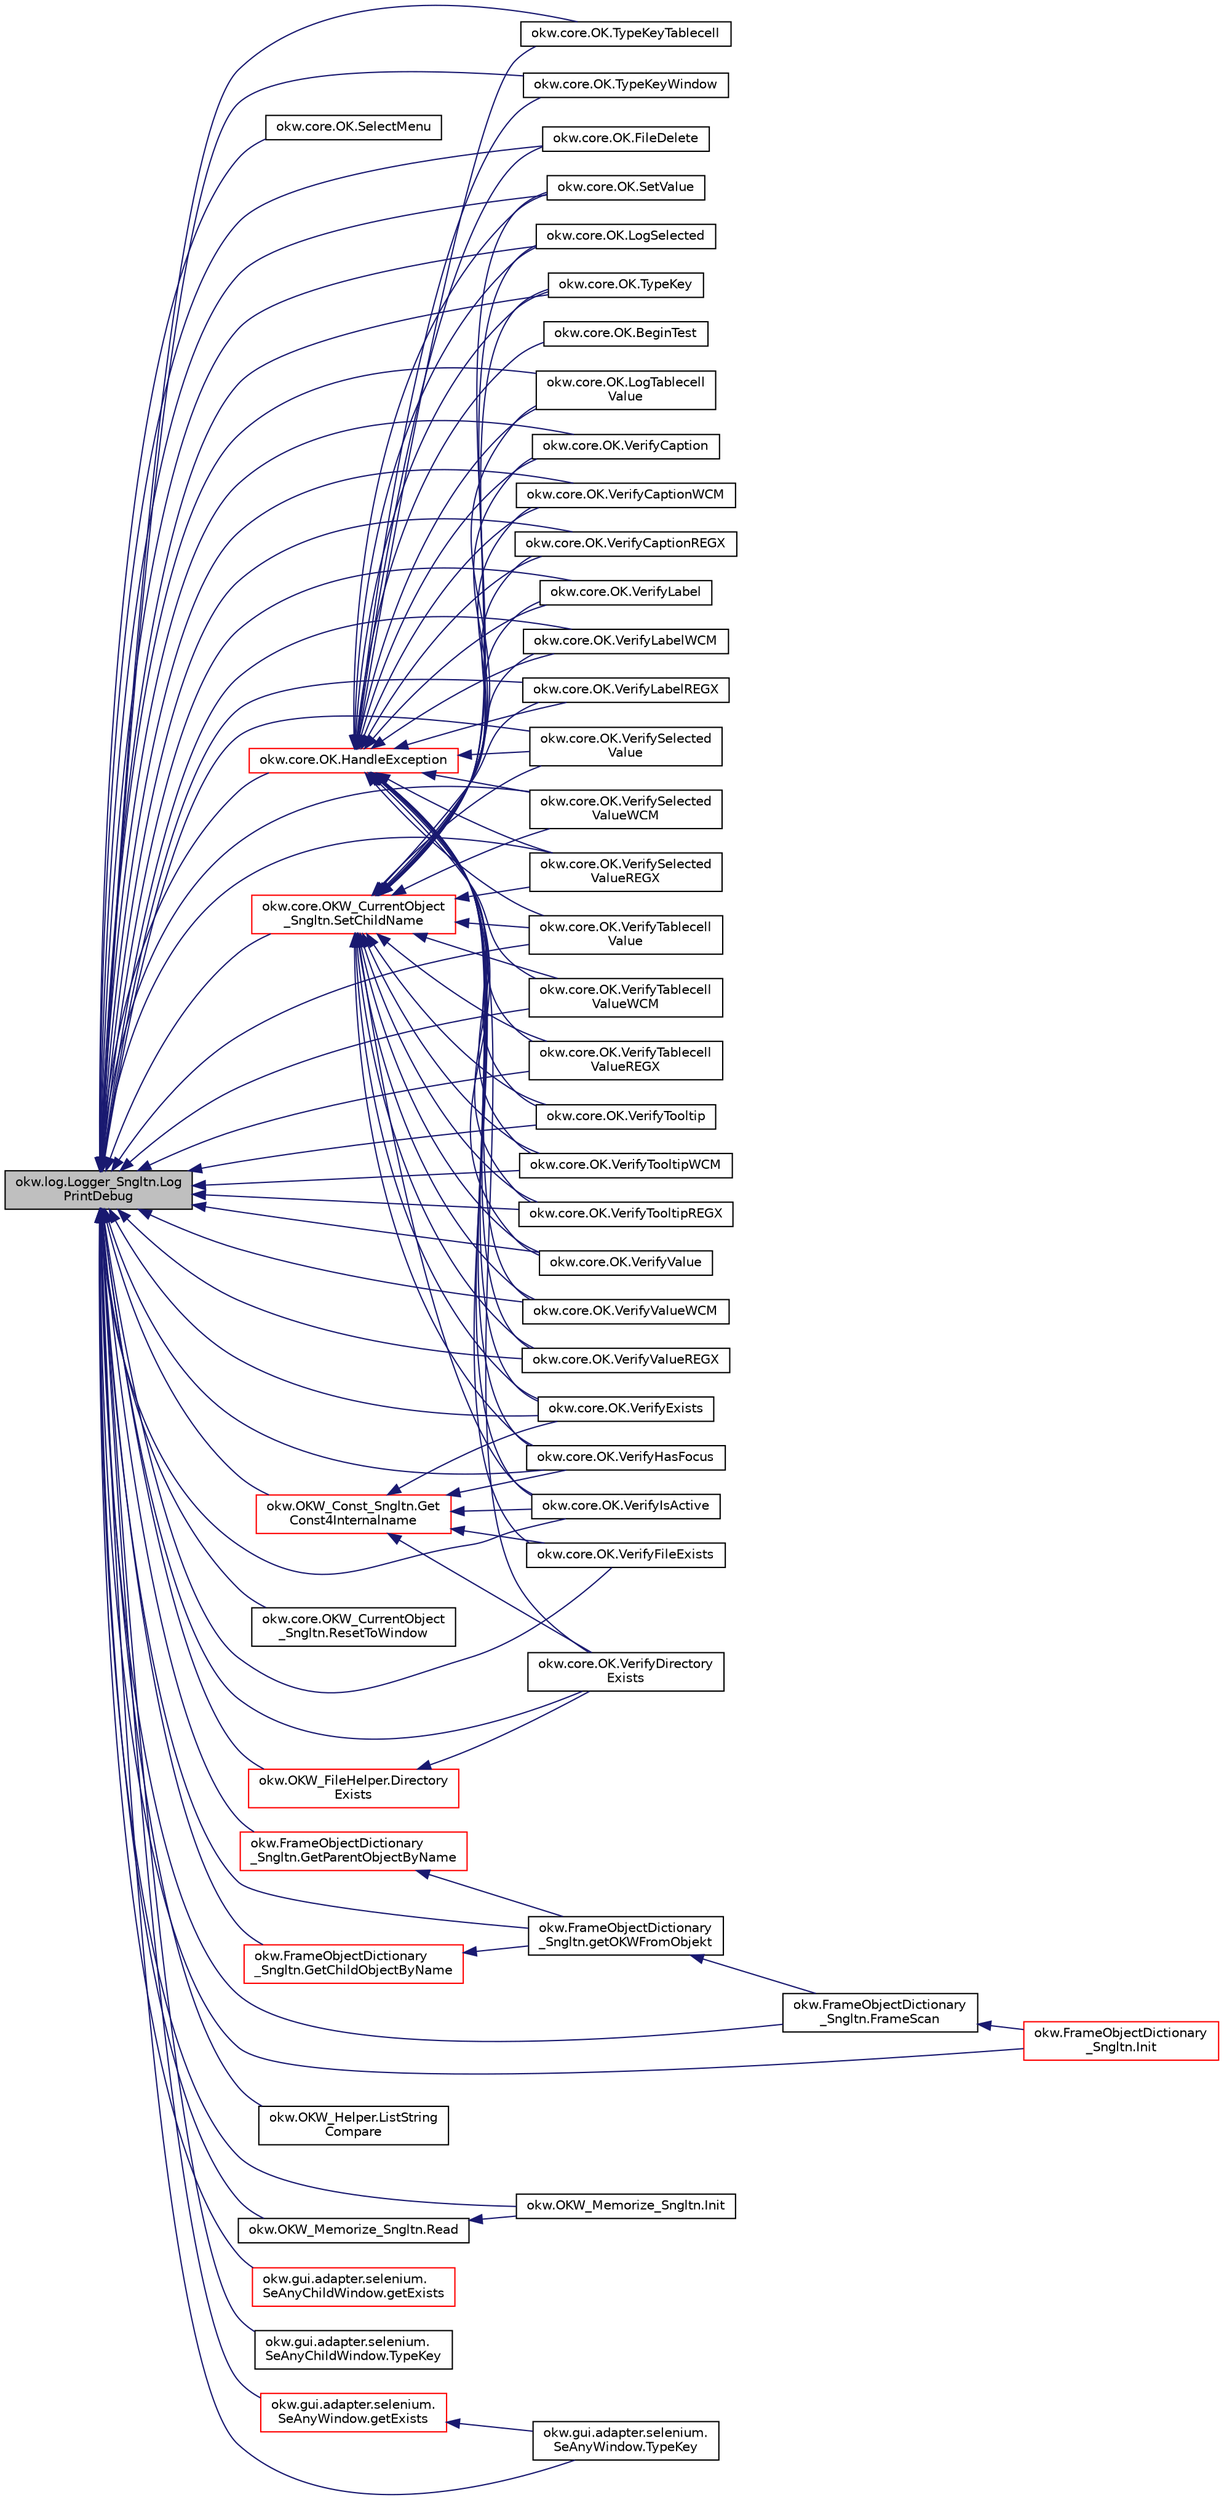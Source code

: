 digraph "okw.log.Logger_Sngltn.LogPrintDebug"
{
 // INTERACTIVE_SVG=YES
  edge [fontname="Helvetica",fontsize="10",labelfontname="Helvetica",labelfontsize="10"];
  node [fontname="Helvetica",fontsize="10",shape=record];
  rankdir="LR";
  Node342 [label="okw.log.Logger_Sngltn.Log\lPrintDebug",height=0.2,width=0.4,color="black", fillcolor="grey75", style="filled", fontcolor="black"];
  Node342 -> Node343 [dir="back",color="midnightblue",fontsize="10",style="solid",fontname="Helvetica"];
  Node343 [label="okw.core.OK.LogSelected",height=0.2,width=0.4,color="black", fillcolor="white", style="filled",URL="$classokw_1_1core_1_1_o_k.html#af480aabf37fd55561892d9effcdaf182",tooltip="Dokumentiert den markierten Text des gegebenen Objekts. "];
  Node342 -> Node344 [dir="back",color="midnightblue",fontsize="10",style="solid",fontname="Helvetica"];
  Node344 [label="okw.core.OK.LogTablecell\lValue",height=0.2,width=0.4,color="black", fillcolor="white", style="filled",URL="$classokw_1_1core_1_1_o_k.html#a7c6a02d1f58952de8cc3591379cdfbe3",tooltip="Dokumentiert den Wert der ausgewählten Zelle. "];
  Node342 -> Node345 [dir="back",color="midnightblue",fontsize="10",style="solid",fontname="Helvetica"];
  Node345 [label="okw.core.OK.SelectMenu",height=0.2,width=0.4,color="black", fillcolor="white", style="filled",URL="$classokw_1_1core_1_1_o_k.html#a691dd78240ef7e8a609b05e431c54f8c",tooltip="Wählt den gegebenen Menüeintrag aus. "];
  Node342 -> Node346 [dir="back",color="midnightblue",fontsize="10",style="solid",fontname="Helvetica"];
  Node346 [label="okw.core.OK.SetValue",height=0.2,width=0.4,color="black", fillcolor="white", style="filled",URL="$classokw_1_1core_1_1_o_k.html#a6af4fe0d34a701aefc8ce67657b3c432",tooltip="Setzt den Wert des gegebenen Fensterobjekts auf den gegebenen Wert. "];
  Node342 -> Node347 [dir="back",color="midnightblue",fontsize="10",style="solid",fontname="Helvetica"];
  Node347 [label="okw.core.OK.TypeKey",height=0.2,width=0.4,color="black", fillcolor="white", style="filled",URL="$classokw_1_1core_1_1_o_k.html#a4600012e7b1fdbedcee36313d0397fd5",tooltip="Tastatureingaben von Daten in das aktive Fensterobjekt. "];
  Node342 -> Node348 [dir="back",color="midnightblue",fontsize="10",style="solid",fontname="Helvetica"];
  Node348 [label="okw.core.OK.TypeKeyTablecell",height=0.2,width=0.4,color="black", fillcolor="white", style="filled",URL="$classokw_1_1core_1_1_o_k.html#afbfb6cebd96c8087190627a4c0d0f7c4",tooltip="Eingabe von Daten in eine gegebene Tabellenzelle über die Tastatur. "];
  Node342 -> Node349 [dir="back",color="midnightblue",fontsize="10",style="solid",fontname="Helvetica"];
  Node349 [label="okw.core.OK.TypeKeyWindow",height=0.2,width=0.4,color="black", fillcolor="white", style="filled",URL="$classokw_1_1core_1_1_o_k.html#ad91da46f1631eed55757d42061543e86",tooltip="Tastatureingabe in ein bestimmtes Fensterobjekt. "];
  Node342 -> Node350 [dir="back",color="midnightblue",fontsize="10",style="solid",fontname="Helvetica"];
  Node350 [label="okw.core.OK.VerifyCaption",height=0.2,width=0.4,color="black", fillcolor="white", style="filled",URL="$classokw_1_1core_1_1_o_k.html#afe1a1b392d59c5ceef93ed6d0cfd2e01",tooltip="Prüft den Standardwert eines Objektes (in den meisten Fällen ist dies der angezeigte Text)..."];
  Node342 -> Node351 [dir="back",color="midnightblue",fontsize="10",style="solid",fontname="Helvetica"];
  Node351 [label="okw.core.OK.VerifyCaptionWCM",height=0.2,width=0.4,color="black", fillcolor="white", style="filled",URL="$classokw_1_1core_1_1_o_k.html#a461f7511030e7975fe983b2509527529",tooltip="Prüft den Standardwert eines Objektes (in den meisten Fällen ist dies der angezeigte Text)..."];
  Node342 -> Node352 [dir="back",color="midnightblue",fontsize="10",style="solid",fontname="Helvetica"];
  Node352 [label="okw.core.OK.VerifyCaptionREGX",height=0.2,width=0.4,color="black", fillcolor="white", style="filled",URL="$classokw_1_1core_1_1_o_k.html#a7b0869a2a6df63be61899963dc35d768",tooltip="Überprüft die Überschrift des Objektes. "];
  Node342 -> Node353 [dir="back",color="midnightblue",fontsize="10",style="solid",fontname="Helvetica"];
  Node353 [label="okw.core.OK.VerifyExists",height=0.2,width=0.4,color="black", fillcolor="white", style="filled",URL="$classokw_1_1core_1_1_o_k.html#a9785853231d70946dcbbfcd44b509c25",tooltip="Prüft, ob das gegebene Objekt existiert. "];
  Node342 -> Node354 [dir="back",color="midnightblue",fontsize="10",style="solid",fontname="Helvetica"];
  Node354 [label="okw.core.OK.VerifyHasFocus",height=0.2,width=0.4,color="black", fillcolor="white", style="filled",URL="$classokw_1_1core_1_1_o_k.html#a4950117cbe9cd2b769ae529bbdc1f897",tooltip="Vergleicht den Fokus-Zustand des gegebenen Objekts mit dem erwarteten Wert. "];
  Node342 -> Node355 [dir="back",color="midnightblue",fontsize="10",style="solid",fontname="Helvetica"];
  Node355 [label="okw.core.OK.VerifyIsActive",height=0.2,width=0.4,color="black", fillcolor="white", style="filled",URL="$classokw_1_1core_1_1_o_k.html#a071aec5319238e209cfc6f1434ea13e8",tooltip="copydoc IOKW_State::VerifyHasFocus(String,String) "];
  Node342 -> Node356 [dir="back",color="midnightblue",fontsize="10",style="solid",fontname="Helvetica"];
  Node356 [label="okw.core.OK.VerifyLabel",height=0.2,width=0.4,color="black", fillcolor="white", style="filled",URL="$classokw_1_1core_1_1_o_k.html#a1bfa8ae24fc44958e4e3c4272c120bb8",tooltip="Überprüft die Beschreibung des Objektes. "];
  Node342 -> Node357 [dir="back",color="midnightblue",fontsize="10",style="solid",fontname="Helvetica"];
  Node357 [label="okw.core.OK.VerifyLabelWCM",height=0.2,width=0.4,color="black", fillcolor="white", style="filled",URL="$classokw_1_1core_1_1_o_k.html#a4187442dc3574358fda8af18cb03f15e",tooltip="Überprüft die Beschreibung des Objektes. "];
  Node342 -> Node358 [dir="back",color="midnightblue",fontsize="10",style="solid",fontname="Helvetica"];
  Node358 [label="okw.core.OK.VerifyLabelREGX",height=0.2,width=0.4,color="black", fillcolor="white", style="filled",URL="$classokw_1_1core_1_1_o_k.html#aeedf0dfdfe514b50ad774eb187a8cc34",tooltip="Überprüft die Überschrift des Objektes. "];
  Node342 -> Node359 [dir="back",color="midnightblue",fontsize="10",style="solid",fontname="Helvetica"];
  Node359 [label="okw.core.OK.VerifySelected\lValue",height=0.2,width=0.4,color="black", fillcolor="white", style="filled",URL="$classokw_1_1core_1_1_o_k.html#a648f371fccab2eded552b69adf164bbd",tooltip="Vergleicht den ausgewählten Wert des gegebenen Listenobjekts mit dem erwarteten Wert. "];
  Node342 -> Node360 [dir="back",color="midnightblue",fontsize="10",style="solid",fontname="Helvetica"];
  Node360 [label="okw.core.OK.VerifySelected\lValueWCM",height=0.2,width=0.4,color="black", fillcolor="white", style="filled",URL="$classokw_1_1core_1_1_o_k.html#a3264319aa4b0bc4ac7b204ae5d6a0a4b"];
  Node342 -> Node361 [dir="back",color="midnightblue",fontsize="10",style="solid",fontname="Helvetica"];
  Node361 [label="okw.core.OK.VerifySelected\lValueREGX",height=0.2,width=0.4,color="black", fillcolor="white", style="filled",URL="$classokw_1_1core_1_1_o_k.html#a53bc3562ca05078ebddbf5af03719d3f"];
  Node342 -> Node362 [dir="back",color="midnightblue",fontsize="10",style="solid",fontname="Helvetica"];
  Node362 [label="okw.core.OK.VerifyTablecell\lValue",height=0.2,width=0.4,color="black", fillcolor="white", style="filled",URL="$classokw_1_1core_1_1_o_k.html#a3548a5a8ddfbf7f84bfe18ba200e1b35",tooltip="Vergleicht den Inhalt der gegebenen Tabellenzelle mit dem erwarteten Wert. "];
  Node342 -> Node363 [dir="back",color="midnightblue",fontsize="10",style="solid",fontname="Helvetica"];
  Node363 [label="okw.core.OK.VerifyTablecell\lValueWCM",height=0.2,width=0.4,color="black", fillcolor="white", style="filled",URL="$classokw_1_1core_1_1_o_k.html#a30fc98c4004c99e3e37047deac6ad16f"];
  Node342 -> Node364 [dir="back",color="midnightblue",fontsize="10",style="solid",fontname="Helvetica"];
  Node364 [label="okw.core.OK.VerifyTablecell\lValueREGX",height=0.2,width=0.4,color="black", fillcolor="white", style="filled",URL="$classokw_1_1core_1_1_o_k.html#a84abe8cdf2426bde23d357c89a6822a6",tooltip="Vergleicht den Inhalt der gegebenen Tabellenzelle mit dem erwarteten Wert. "];
  Node342 -> Node365 [dir="back",color="midnightblue",fontsize="10",style="solid",fontname="Helvetica"];
  Node365 [label="okw.core.OK.VerifyTooltip",height=0.2,width=0.4,color="black", fillcolor="white", style="filled",URL="$classokw_1_1core_1_1_o_k.html#a9f5e0c09b6d74adf4265e3c84cf700d1",tooltip="Prüft den Tooltip-Text eines Objektes. "];
  Node342 -> Node366 [dir="back",color="midnightblue",fontsize="10",style="solid",fontname="Helvetica"];
  Node366 [label="okw.core.OK.VerifyTooltipWCM",height=0.2,width=0.4,color="black", fillcolor="white", style="filled",URL="$classokw_1_1core_1_1_o_k.html#adbf2e96978ec22c0d8febdee394a60e6",tooltip="Prüft den Tooltip-Text eines Objektes (in den meisten Fällen ist dies der angezeigte Text)..."];
  Node342 -> Node367 [dir="back",color="midnightblue",fontsize="10",style="solid",fontname="Helvetica"];
  Node367 [label="okw.core.OK.VerifyTooltipREGX",height=0.2,width=0.4,color="black", fillcolor="white", style="filled",URL="$classokw_1_1core_1_1_o_k.html#a95d9d7b4bc22bd4deae5398394d90e3a",tooltip="Prüft den Standardwert eines Objektes (in den meisten Fällen ist dies der angezeigte Text)..."];
  Node342 -> Node368 [dir="back",color="midnightblue",fontsize="10",style="solid",fontname="Helvetica"];
  Node368 [label="okw.core.OK.VerifyValue",height=0.2,width=0.4,color="black", fillcolor="white", style="filled",URL="$classokw_1_1core_1_1_o_k.html#a68529a54c5b950d3aa005bb87890b703",tooltip="Prüft den Standardwert eines Objektes (in den meisten Fällen ist dies der angezeigte Text)..."];
  Node342 -> Node369 [dir="back",color="midnightblue",fontsize="10",style="solid",fontname="Helvetica"];
  Node369 [label="okw.core.OK.VerifyValueWCM",height=0.2,width=0.4,color="black", fillcolor="white", style="filled",URL="$classokw_1_1core_1_1_o_k.html#a6aafc82b46b36f952f2dd61db0f124b8",tooltip="Prüft den Standardwert eines Objektes (in den meisten Fällen ist dies der angezeigte Text)..."];
  Node342 -> Node370 [dir="back",color="midnightblue",fontsize="10",style="solid",fontname="Helvetica"];
  Node370 [label="okw.core.OK.VerifyValueREGX",height=0.2,width=0.4,color="black", fillcolor="white", style="filled",URL="$classokw_1_1core_1_1_o_k.html#acb6c973210e73f47ee34f9df6eac7f83",tooltip="Wichtig: Ein \"EMPTY\"-Wert ist ein ArrayList String welche keine Array-Elemte enthält, also ArrayList.Size() = 0! "];
  Node342 -> Node371 [dir="back",color="midnightblue",fontsize="10",style="solid",fontname="Helvetica"];
  Node371 [label="okw.core.OK.HandleException",height=0.2,width=0.4,color="red", fillcolor="white", style="filled",URL="$classokw_1_1core_1_1_o_k.html#a1d020010a639b1aba44f93f4d046611d",tooltip="Zentrale Exception-Behandlung. "];
  Node371 -> Node372 [dir="back",color="midnightblue",fontsize="10",style="solid",fontname="Helvetica"];
  Node372 [label="okw.core.OK.BeginTest",height=0.2,width=0.4,color="black", fillcolor="white", style="filled",URL="$classokw_1_1core_1_1_o_k.html#a594d5a3518a401240bc1868f5883a393",tooltip="Markiert den Anfang eines neuen Testfalls. "];
  Node371 -> Node343 [dir="back",color="midnightblue",fontsize="10",style="solid",fontname="Helvetica"];
  Node371 -> Node344 [dir="back",color="midnightblue",fontsize="10",style="solid",fontname="Helvetica"];
  Node371 -> Node346 [dir="back",color="midnightblue",fontsize="10",style="solid",fontname="Helvetica"];
  Node371 -> Node347 [dir="back",color="midnightblue",fontsize="10",style="solid",fontname="Helvetica"];
  Node371 -> Node348 [dir="back",color="midnightblue",fontsize="10",style="solid",fontname="Helvetica"];
  Node371 -> Node349 [dir="back",color="midnightblue",fontsize="10",style="solid",fontname="Helvetica"];
  Node371 -> Node350 [dir="back",color="midnightblue",fontsize="10",style="solid",fontname="Helvetica"];
  Node371 -> Node351 [dir="back",color="midnightblue",fontsize="10",style="solid",fontname="Helvetica"];
  Node371 -> Node352 [dir="back",color="midnightblue",fontsize="10",style="solid",fontname="Helvetica"];
  Node371 -> Node353 [dir="back",color="midnightblue",fontsize="10",style="solid",fontname="Helvetica"];
  Node371 -> Node354 [dir="back",color="midnightblue",fontsize="10",style="solid",fontname="Helvetica"];
  Node371 -> Node355 [dir="back",color="midnightblue",fontsize="10",style="solid",fontname="Helvetica"];
  Node371 -> Node356 [dir="back",color="midnightblue",fontsize="10",style="solid",fontname="Helvetica"];
  Node371 -> Node357 [dir="back",color="midnightblue",fontsize="10",style="solid",fontname="Helvetica"];
  Node371 -> Node358 [dir="back",color="midnightblue",fontsize="10",style="solid",fontname="Helvetica"];
  Node371 -> Node359 [dir="back",color="midnightblue",fontsize="10",style="solid",fontname="Helvetica"];
  Node371 -> Node360 [dir="back",color="midnightblue",fontsize="10",style="solid",fontname="Helvetica"];
  Node371 -> Node361 [dir="back",color="midnightblue",fontsize="10",style="solid",fontname="Helvetica"];
  Node371 -> Node362 [dir="back",color="midnightblue",fontsize="10",style="solid",fontname="Helvetica"];
  Node371 -> Node363 [dir="back",color="midnightblue",fontsize="10",style="solid",fontname="Helvetica"];
  Node371 -> Node364 [dir="back",color="midnightblue",fontsize="10",style="solid",fontname="Helvetica"];
  Node371 -> Node365 [dir="back",color="midnightblue",fontsize="10",style="solid",fontname="Helvetica"];
  Node371 -> Node366 [dir="back",color="midnightblue",fontsize="10",style="solid",fontname="Helvetica"];
  Node371 -> Node367 [dir="back",color="midnightblue",fontsize="10",style="solid",fontname="Helvetica"];
  Node371 -> Node368 [dir="back",color="midnightblue",fontsize="10",style="solid",fontname="Helvetica"];
  Node371 -> Node369 [dir="back",color="midnightblue",fontsize="10",style="solid",fontname="Helvetica"];
  Node371 -> Node370 [dir="back",color="midnightblue",fontsize="10",style="solid",fontname="Helvetica"];
  Node371 -> Node399 [dir="back",color="midnightblue",fontsize="10",style="solid",fontname="Helvetica"];
  Node399 [label="okw.core.OK.FileDelete",height=0.2,width=0.4,color="black", fillcolor="white", style="filled",URL="$classokw_1_1core_1_1_o_k.html#aef8ea8cabf9dfb28aef18611f69b5af3",tooltip="Löscht die gegebene Datei. "];
  Node371 -> Node400 [dir="back",color="midnightblue",fontsize="10",style="solid",fontname="Helvetica"];
  Node400 [label="okw.core.OK.VerifyFileExists",height=0.2,width=0.4,color="black", fillcolor="white", style="filled",URL="$classokw_1_1core_1_1_o_k.html#a8afdd9c8a47dc54aced5cce6226678ad",tooltip="Prüft, ob die gegebene Datei existiert. "];
  Node371 -> Node401 [dir="back",color="midnightblue",fontsize="10",style="solid",fontname="Helvetica"];
  Node401 [label="okw.core.OK.VerifyDirectory\lExists",height=0.2,width=0.4,color="black", fillcolor="white", style="filled",URL="$classokw_1_1core_1_1_o_k.html#aeec97e6090b2d4140c5961d81700b5cf",tooltip="Prüft, ob das gegebene Verzeichnis existiert. "];
  Node342 -> Node399 [dir="back",color="midnightblue",fontsize="10",style="solid",fontname="Helvetica"];
  Node342 -> Node400 [dir="back",color="midnightblue",fontsize="10",style="solid",fontname="Helvetica"];
  Node342 -> Node401 [dir="back",color="midnightblue",fontsize="10",style="solid",fontname="Helvetica"];
  Node342 -> Node402 [dir="back",color="midnightblue",fontsize="10",style="solid",fontname="Helvetica"];
  Node402 [label="okw.core.OKW_CurrentObject\l_Sngltn.ResetToWindow",height=0.2,width=0.4,color="black", fillcolor="white", style="filled",URL="$classokw_1_1core_1_1_o_k_w___current_object___sngltn.html#adcfe66c85b20f59386e350c3da031ce8",tooltip="Das aktuelle Objekt wird auf das Fenster zurückgesetzt. "];
  Node342 -> Node403 [dir="back",color="midnightblue",fontsize="10",style="solid",fontname="Helvetica"];
  Node403 [label="okw.core.OKW_CurrentObject\l_Sngltn.SetChildName",height=0.2,width=0.4,color="red", fillcolor="white", style="filled",URL="$classokw_1_1core_1_1_o_k_w___current_object___sngltn.html#aaf87c468ae2476e28fe8a4fb8f996277",tooltip="Setzt das Kindobjekt. "];
  Node403 -> Node343 [dir="back",color="midnightblue",fontsize="10",style="solid",fontname="Helvetica"];
  Node403 -> Node344 [dir="back",color="midnightblue",fontsize="10",style="solid",fontname="Helvetica"];
  Node403 -> Node346 [dir="back",color="midnightblue",fontsize="10",style="solid",fontname="Helvetica"];
  Node403 -> Node347 [dir="back",color="midnightblue",fontsize="10",style="solid",fontname="Helvetica"];
  Node403 -> Node350 [dir="back",color="midnightblue",fontsize="10",style="solid",fontname="Helvetica"];
  Node403 -> Node351 [dir="back",color="midnightblue",fontsize="10",style="solid",fontname="Helvetica"];
  Node403 -> Node352 [dir="back",color="midnightblue",fontsize="10",style="solid",fontname="Helvetica"];
  Node403 -> Node353 [dir="back",color="midnightblue",fontsize="10",style="solid",fontname="Helvetica"];
  Node403 -> Node354 [dir="back",color="midnightblue",fontsize="10",style="solid",fontname="Helvetica"];
  Node403 -> Node355 [dir="back",color="midnightblue",fontsize="10",style="solid",fontname="Helvetica"];
  Node403 -> Node356 [dir="back",color="midnightblue",fontsize="10",style="solid",fontname="Helvetica"];
  Node403 -> Node357 [dir="back",color="midnightblue",fontsize="10",style="solid",fontname="Helvetica"];
  Node403 -> Node358 [dir="back",color="midnightblue",fontsize="10",style="solid",fontname="Helvetica"];
  Node403 -> Node359 [dir="back",color="midnightblue",fontsize="10",style="solid",fontname="Helvetica"];
  Node403 -> Node360 [dir="back",color="midnightblue",fontsize="10",style="solid",fontname="Helvetica"];
  Node403 -> Node361 [dir="back",color="midnightblue",fontsize="10",style="solid",fontname="Helvetica"];
  Node403 -> Node362 [dir="back",color="midnightblue",fontsize="10",style="solid",fontname="Helvetica"];
  Node403 -> Node363 [dir="back",color="midnightblue",fontsize="10",style="solid",fontname="Helvetica"];
  Node403 -> Node364 [dir="back",color="midnightblue",fontsize="10",style="solid",fontname="Helvetica"];
  Node403 -> Node365 [dir="back",color="midnightblue",fontsize="10",style="solid",fontname="Helvetica"];
  Node403 -> Node366 [dir="back",color="midnightblue",fontsize="10",style="solid",fontname="Helvetica"];
  Node403 -> Node367 [dir="back",color="midnightblue",fontsize="10",style="solid",fontname="Helvetica"];
  Node403 -> Node368 [dir="back",color="midnightblue",fontsize="10",style="solid",fontname="Helvetica"];
  Node403 -> Node369 [dir="back",color="midnightblue",fontsize="10",style="solid",fontname="Helvetica"];
  Node403 -> Node370 [dir="back",color="midnightblue",fontsize="10",style="solid",fontname="Helvetica"];
  Node342 -> Node409 [dir="back",color="midnightblue",fontsize="10",style="solid",fontname="Helvetica"];
  Node409 [label="okw.FrameObjectDictionary\l_Sngltn.GetParentObjectByName",height=0.2,width=0.4,color="red", fillcolor="white", style="filled",URL="$classokw_1_1_frame_object_dictionary___sngltn.html#ad8f8fa2d1e817d6390238be819f0fc35",tooltip="Die Methode liefert das Frame-Object des gegebenen FN eines Fensterobjektes zurück. "];
  Node409 -> Node414 [dir="back",color="midnightblue",fontsize="10",style="solid",fontname="Helvetica"];
  Node414 [label="okw.FrameObjectDictionary\l_Sngltn.getOKWFromObjekt",height=0.2,width=0.4,color="black", fillcolor="white", style="filled",URL="$classokw_1_1_frame_object_dictionary___sngltn.html#a39e2832f14f2822d2365007804aebba1",tooltip="Holt die Referenz auf die Annotation des gegebenen Objektes. "];
  Node414 -> Node415 [dir="back",color="midnightblue",fontsize="10",style="solid",fontname="Helvetica"];
  Node415 [label="okw.FrameObjectDictionary\l_Sngltn.FrameScan",height=0.2,width=0.4,color="black", fillcolor="white", style="filled",URL="$classokw_1_1_frame_object_dictionary___sngltn.html#af54d00c1b571c20ac8276100b8aa16f9",tooltip="Liefert die Instanz der Klasse. "];
  Node415 -> Node416 [dir="back",color="midnightblue",fontsize="10",style="solid",fontname="Helvetica"];
  Node416 [label="okw.FrameObjectDictionary\l_Sngltn.Init",height=0.2,width=0.4,color="red", fillcolor="white", style="filled",URL="$classokw_1_1_frame_object_dictionary___sngltn.html#a4ded18b45836e476241446a612b8d9a6",tooltip="Methode initialisiert diese Klasse. "];
  Node342 -> Node419 [dir="back",color="midnightblue",fontsize="10",style="solid",fontname="Helvetica"];
  Node419 [label="okw.FrameObjectDictionary\l_Sngltn.GetChildObjectByName",height=0.2,width=0.4,color="red", fillcolor="white", style="filled",URL="$classokw_1_1_frame_object_dictionary___sngltn.html#ad6907b6c5e325dcb48932a56aefdbd38",tooltip="Die Methode liefert das Objekt des gegebenen Kindobjekttests zurück. "];
  Node419 -> Node414 [dir="back",color="midnightblue",fontsize="10",style="solid",fontname="Helvetica"];
  Node342 -> Node416 [dir="back",color="midnightblue",fontsize="10",style="solid",fontname="Helvetica"];
  Node342 -> Node415 [dir="back",color="midnightblue",fontsize="10",style="solid",fontname="Helvetica"];
  Node342 -> Node414 [dir="back",color="midnightblue",fontsize="10",style="solid",fontname="Helvetica"];
  Node342 -> Node420 [dir="back",color="midnightblue",fontsize="10",style="solid",fontname="Helvetica"];
  Node420 [label="okw.OKW_Const_Sngltn.Get\lConst4Internalname",height=0.2,width=0.4,color="red", fillcolor="white", style="filled",URL="$classokw_1_1_o_k_w___const___sngltn.html#a51cde06bf07e855ba4d69ff36b9a27f7",tooltip="Methode ermittelt für Internalname und der aktuell eingestellten Sprache den Wert für Const..."];
  Node420 -> Node353 [dir="back",color="midnightblue",fontsize="10",style="solid",fontname="Helvetica"];
  Node420 -> Node354 [dir="back",color="midnightblue",fontsize="10",style="solid",fontname="Helvetica"];
  Node420 -> Node355 [dir="back",color="midnightblue",fontsize="10",style="solid",fontname="Helvetica"];
  Node420 -> Node400 [dir="back",color="midnightblue",fontsize="10",style="solid",fontname="Helvetica"];
  Node420 -> Node401 [dir="back",color="midnightblue",fontsize="10",style="solid",fontname="Helvetica"];
  Node342 -> Node443 [dir="back",color="midnightblue",fontsize="10",style="solid",fontname="Helvetica"];
  Node443 [label="okw.OKW_FileHelper.Directory\lExists",height=0.2,width=0.4,color="red", fillcolor="white", style="filled",URL="$classokw_1_1_o_k_w___file_helper.html#a60cef340a0a3e1dbd2c0e705d6a77291",tooltip="Prüft, ob die gegebene fpsPaFiNa Datei existiert. "];
  Node443 -> Node401 [dir="back",color="midnightblue",fontsize="10",style="solid",fontname="Helvetica"];
  Node342 -> Node447 [dir="back",color="midnightblue",fontsize="10",style="solid",fontname="Helvetica"];
  Node447 [label="okw.OKW_Helper.ListString\lCompare",height=0.2,width=0.4,color="black", fillcolor="white", style="filled",URL="$classokw_1_1_o_k_w___helper.html#a3dc4f1382328c266b9be55638f531eeb",tooltip="Vergleicht zwei ListStrings inhaltlich miteinander. "];
  Node342 -> Node448 [dir="back",color="midnightblue",fontsize="10",style="solid",fontname="Helvetica"];
  Node448 [label="okw.OKW_Memorize_Sngltn.Init",height=0.2,width=0.4,color="black", fillcolor="white", style="filled",URL="$classokw_1_1_o_k_w___memorize___sngltn.html#aafe19090af20af9015a07f0d527e6250",tooltip="Initialsiert die Klasse OKW.OKW_Memorize. "];
  Node342 -> Node449 [dir="back",color="midnightblue",fontsize="10",style="solid",fontname="Helvetica"];
  Node449 [label="okw.OKW_Memorize_Sngltn.Read",height=0.2,width=0.4,color="black", fillcolor="white", style="filled",URL="$classokw_1_1_o_k_w___memorize___sngltn.html#a6f633e03d4d355c7bb31a617be385355",tooltip="Liest die Werte der Klasse OKW_Memorize aus einer Datei, gegeben in OKW.OKW_Ini.Xml_Ini_xml, ein. "];
  Node449 -> Node448 [dir="back",color="midnightblue",fontsize="10",style="solid",fontname="Helvetica"];
  Node342 -> Node450 [dir="back",color="midnightblue",fontsize="10",style="solid",fontname="Helvetica"];
  Node450 [label="okw.gui.adapter.selenium.\lSeAnyChildWindow.getExists",height=0.2,width=0.4,color="red", fillcolor="white", style="filled",URL="$classokw_1_1gui_1_1adapter_1_1selenium_1_1_se_any_child_window.html#abbf4e30bd11acd1ad0c06706a6e43871",tooltip="Prüft die Existenz des aktuellen Objektes. "];
  Node342 -> Node429 [dir="back",color="midnightblue",fontsize="10",style="solid",fontname="Helvetica"];
  Node429 [label="okw.gui.adapter.selenium.\lSeAnyChildWindow.TypeKey",height=0.2,width=0.4,color="black", fillcolor="white", style="filled",URL="$classokw_1_1gui_1_1adapter_1_1selenium_1_1_se_any_child_window.html#ab048c55c3dbbdbdddfabe5cfffb1d889",tooltip="Tastatureingabe in das aktuelle Objekt. "];
  Node342 -> Node454 [dir="back",color="midnightblue",fontsize="10",style="solid",fontname="Helvetica"];
  Node454 [label="okw.gui.adapter.selenium.\lSeAnyWindow.getExists",height=0.2,width=0.4,color="red", fillcolor="white", style="filled",URL="$classokw_1_1gui_1_1adapter_1_1selenium_1_1_se_any_window.html#ad806d20bf0e42d47e0aa5282532d3230",tooltip="Prüft die Existenz des aktuellen Objektes. "];
  Node454 -> Node430 [dir="back",color="midnightblue",fontsize="10",style="solid",fontname="Helvetica"];
  Node430 [label="okw.gui.adapter.selenium.\lSeAnyWindow.TypeKey",height=0.2,width=0.4,color="black", fillcolor="white", style="filled",URL="$classokw_1_1gui_1_1adapter_1_1selenium_1_1_se_any_window.html#ab8c870d4fbe1a9eab110f75320991f64",tooltip="Tastatur Eingabe an das Objekt. "];
  Node342 -> Node430 [dir="back",color="midnightblue",fontsize="10",style="solid",fontname="Helvetica"];
}

